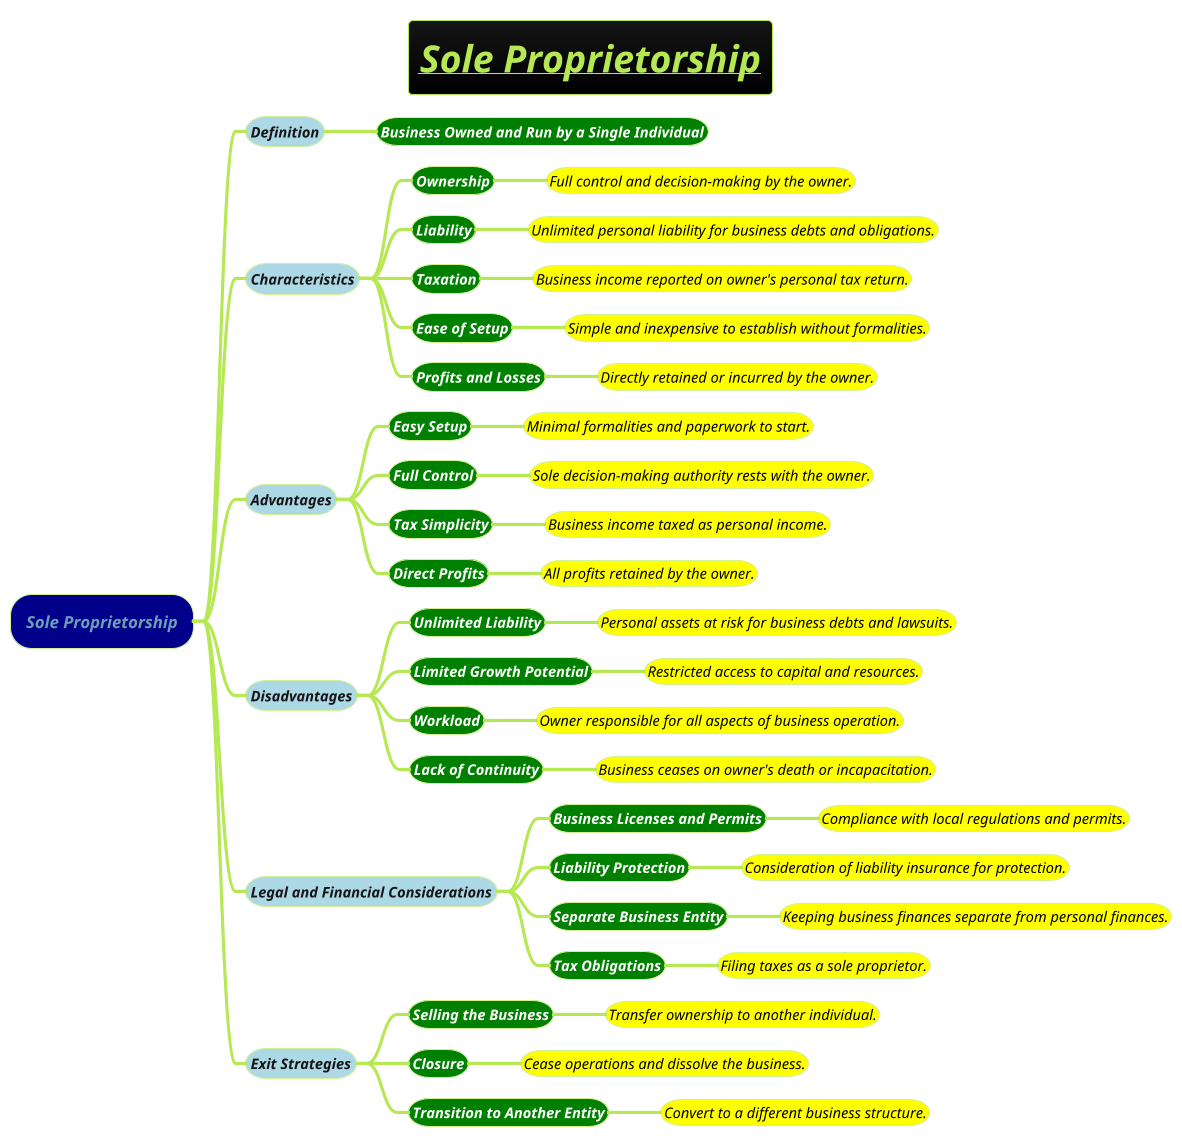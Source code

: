 @startmindmap
title =<i><b><u>Sole Proprietorship
!theme hacker

*[#darkblue] <i>Sole Proprietorship
**[#lightblue] <i><color #blac><size:14>Definition
***[#green] <b><i><color #white><size:14>Business Owned and Run by a Single Individual
**[#lightblue] <i><color #blac><size:14>Characteristics
***[#green] <b><i><color #white><size:14>Ownership
****[#yellow] <i><color #black><size:14>Full control and decision-making by the owner.
***[#green] <b><i><color #white><size:14>Liability
****[#yellow] <i><color #black><size:14>Unlimited personal liability for business debts and obligations.
***[#green] <b><i><color #white><size:14>Taxation
****[#yellow] <i><color #black><size:14>Business income reported on owner's personal tax return.
***[#green] <b><i><color #white><size:14>Ease of Setup
****[#yellow] <i><color #black><size:14>Simple and inexpensive to establish without formalities.
***[#green] <b><i><color #white><size:14>Profits and Losses
****[#yellow] <i><color #black><size:14>Directly retained or incurred by the owner.
**[#lightblue] <i><color #blac><size:14>Advantages
***[#green] <b><i><color #white><size:14>Easy Setup
****[#yellow] <i><color #black><size:14>Minimal formalities and paperwork to start.
***[#green] <b><i><color #white><size:14>Full Control
****[#yellow] <i><color #black><size:14>Sole decision-making authority rests with the owner.
***[#green] <b><i><color #white><size:14>Tax Simplicity
****[#yellow] <i><color #black><size:14>Business income taxed as personal income.
***[#green] <b><i><color #white><size:14>Direct Profits
****[#yellow] <i><color #black><size:14>All profits retained by the owner.
**[#lightblue] <i><color #blac><size:14>Disadvantages
***[#green] <b><i><color #white><size:14>Unlimited Liability
****[#yellow] <i><color #black><size:14>Personal assets at risk for business debts and lawsuits.
***[#green] <b><i><color #white><size:14>Limited Growth Potential
****[#yellow] <i><color #black><size:14>Restricted access to capital and resources.
***[#green] <b><i><color #white><size:14>Workload
****[#yellow] <i><color #black><size:14>Owner responsible for all aspects of business operation.
***[#green] <b><i><color #white><size:14>Lack of Continuity
****[#yellow] <i><color #black><size:14>Business ceases on owner's death or incapacitation.
**[#lightblue] <i><color #blac><size:14>Legal and Financial Considerations
***[#green] <b><i><color #white><size:14>Business Licenses and Permits
****[#yellow] <i><color #black><size:14>Compliance with local regulations and permits.
***[#green] <b><i><color #white><size:14>Liability Protection
****[#yellow] <i><color #black><size:14>Consideration of liability insurance for protection.
***[#green] <b><i><color #white><size:14>Separate Business Entity
****[#yellow] <i><color #black><size:14>Keeping business finances separate from personal finances.
***[#green] <b><i><color #white><size:14>Tax Obligations
****[#yellow] <i><color #black><size:14>Filing taxes as a sole proprietor.
**[#lightblue] <i><color #blac><size:14>Exit Strategies
***[#green] <b><i><color #white><size:14>Selling the Business
****[#yellow] <i><color #black><size:14>Transfer ownership to another individual.
***[#green] <b><i><color #white><size:14>Closure
****[#yellow] <i><color #black><size:14>Cease operations and dissolve the business.
***[#green] <b><i><color #white><size:14>Transition to Another Entity
****[#yellow] <i><color #black><size:14>Convert to a different business structure.
@endmindmap
